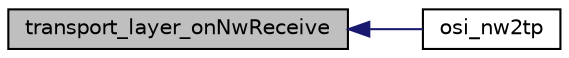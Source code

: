 digraph "transport_layer_onNwReceive"
{
  edge [fontname="Helvetica",fontsize="10",labelfontname="Helvetica",labelfontsize="10"];
  node [fontname="Helvetica",fontsize="10",shape=record];
  rankdir="LR";
  Node22 [label="transport_layer_onNwReceive",height=0.2,width=0.4,color="black", fillcolor="grey75", style="filled", fontcolor="black"];
  Node22 -> Node23 [dir="back",color="midnightblue",fontsize="10",style="solid",fontname="Helvetica"];
  Node23 [label="osi_nw2tp",height=0.2,width=0.4,color="black", fillcolor="white", style="filled",URL="$network__layer_8h.html#a25b0df0e1f9c5bddad4d162ec8470e86",tooltip="Pushes a received transport package from the receiving network layer to the transport layer above it ..."];
}
